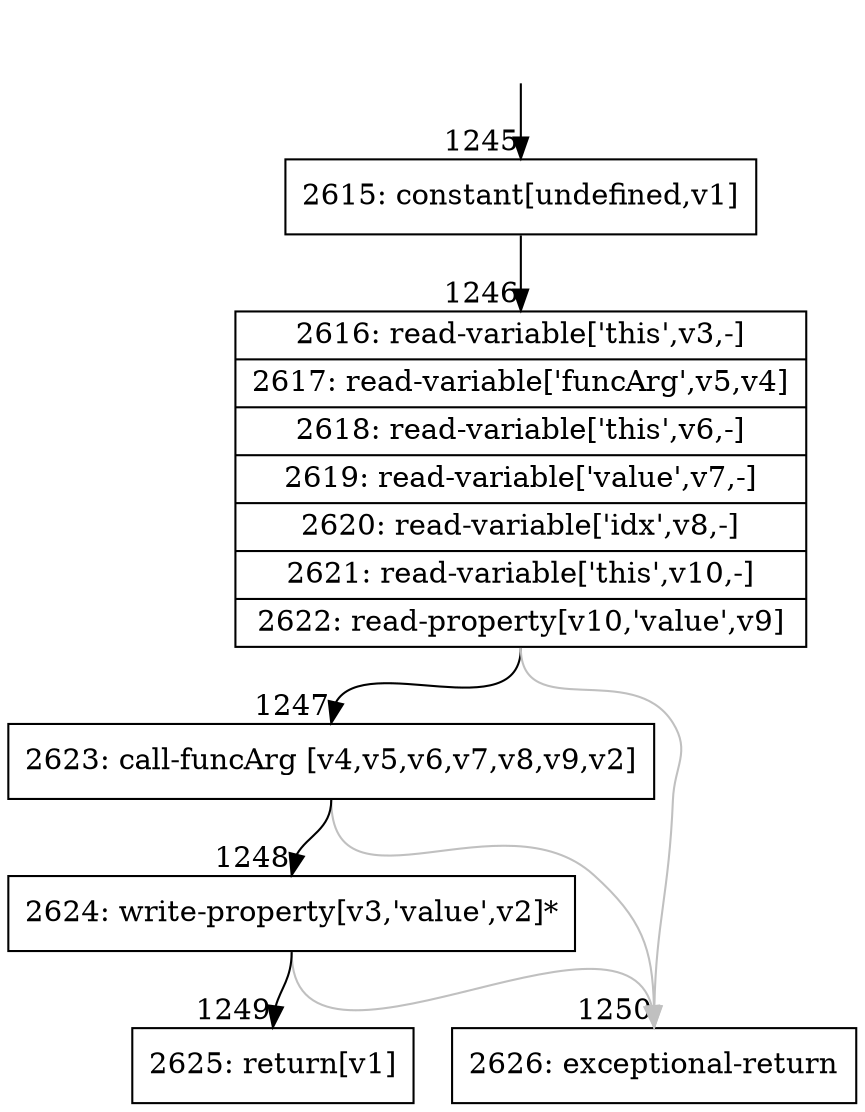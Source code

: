 digraph {
rankdir="TD"
BB_entry122[shape=none,label=""];
BB_entry122 -> BB1245 [tailport=s, headport=n, headlabel="    1245"]
BB1245 [shape=record label="{2615: constant[undefined,v1]}" ] 
BB1245 -> BB1246 [tailport=s, headport=n, headlabel="      1246"]
BB1246 [shape=record label="{2616: read-variable['this',v3,-]|2617: read-variable['funcArg',v5,v4]|2618: read-variable['this',v6,-]|2619: read-variable['value',v7,-]|2620: read-variable['idx',v8,-]|2621: read-variable['this',v10,-]|2622: read-property[v10,'value',v9]}" ] 
BB1246 -> BB1247 [tailport=s, headport=n, headlabel="      1247"]
BB1246 -> BB1250 [tailport=s, headport=n, color=gray, headlabel="      1250"]
BB1247 [shape=record label="{2623: call-funcArg [v4,v5,v6,v7,v8,v9,v2]}" ] 
BB1247 -> BB1248 [tailport=s, headport=n, headlabel="      1248"]
BB1247 -> BB1250 [tailport=s, headport=n, color=gray]
BB1248 [shape=record label="{2624: write-property[v3,'value',v2]*}" ] 
BB1248 -> BB1249 [tailport=s, headport=n, headlabel="      1249"]
BB1248 -> BB1250 [tailport=s, headport=n, color=gray]
BB1249 [shape=record label="{2625: return[v1]}" ] 
BB1250 [shape=record label="{2626: exceptional-return}" ] 
//#$~ 643
}

